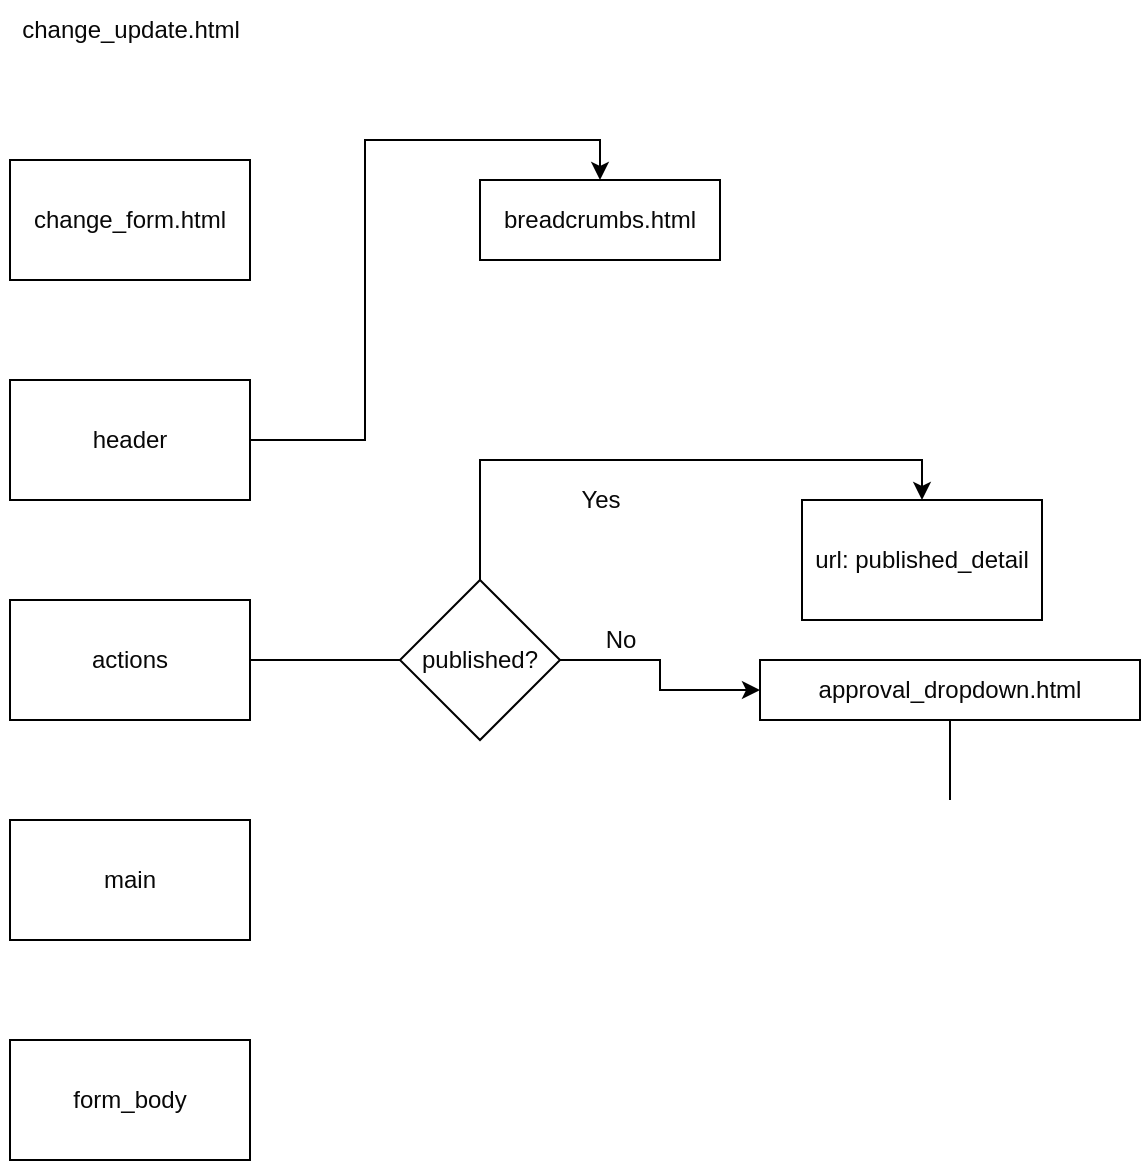 <mxfile version="20.8.20" type="device"><diagram name="Page-1" id="0miEor8y3f9u0tkedPgm"><mxGraphModel dx="1114" dy="859" grid="1" gridSize="10" guides="1" tooltips="1" connect="1" arrows="1" fold="1" page="1" pageScale="1" pageWidth="4681" pageHeight="3300" math="0" shadow="0"><root><mxCell id="0"/><mxCell id="1" parent="0"/><mxCell id="K5UDRi0x67uJkAYLCfCc-1" value="change_form.html" style="rounded=0;whiteSpace=wrap;html=1;labelBackgroundColor=#ffffff;labelBorderColor=none;fontColor=#080808;" vertex="1" parent="1"><mxGeometry x="955" y="120" width="120" height="60" as="geometry"/></mxCell><mxCell id="K5UDRi0x67uJkAYLCfCc-2" value="change_update.html" style="text;html=1;align=center;verticalAlign=middle;resizable=0;points=[];autosize=1;strokeColor=none;fillColor=none;fontColor=#080808;" vertex="1" parent="1"><mxGeometry x="950" y="40" width="130" height="30" as="geometry"/></mxCell><mxCell id="K5UDRi0x67uJkAYLCfCc-3" style="edgeStyle=orthogonalEdgeStyle;rounded=0;orthogonalLoop=1;jettySize=auto;html=1;exitX=1;exitY=0.5;exitDx=0;exitDy=0;entryX=0.5;entryY=0;entryDx=0;entryDy=0;fontColor=#080808;" edge="1" parent="1" source="K5UDRi0x67uJkAYLCfCc-4" target="K5UDRi0x67uJkAYLCfCc-8"><mxGeometry relative="1" as="geometry"/></mxCell><mxCell id="K5UDRi0x67uJkAYLCfCc-4" value="header" style="rounded=0;whiteSpace=wrap;html=1;labelBackgroundColor=#ffffff;labelBorderColor=none;fontColor=#080808;" vertex="1" parent="1"><mxGeometry x="955" y="230" width="120" height="60" as="geometry"/></mxCell><mxCell id="K5UDRi0x67uJkAYLCfCc-5" value="actions" style="rounded=0;whiteSpace=wrap;html=1;labelBackgroundColor=#ffffff;labelBorderColor=none;fontColor=#080808;" vertex="1" parent="1"><mxGeometry x="955" y="340" width="120" height="60" as="geometry"/></mxCell><mxCell id="K5UDRi0x67uJkAYLCfCc-6" value="main" style="rounded=0;whiteSpace=wrap;html=1;labelBackgroundColor=#ffffff;labelBorderColor=none;fontColor=#080808;" vertex="1" parent="1"><mxGeometry x="955" y="450" width="120" height="60" as="geometry"/></mxCell><mxCell id="K5UDRi0x67uJkAYLCfCc-7" value="form_body" style="rounded=0;whiteSpace=wrap;html=1;labelBackgroundColor=#ffffff;labelBorderColor=none;fontColor=#080808;" vertex="1" parent="1"><mxGeometry x="955" y="560" width="120" height="60" as="geometry"/></mxCell><mxCell id="K5UDRi0x67uJkAYLCfCc-8" value="breadcrumbs.html" style="rounded=0;whiteSpace=wrap;html=1;labelBackgroundColor=#ffffff;labelBorderColor=none;fontColor=#080808;" vertex="1" parent="1"><mxGeometry x="1190" y="130" width="120" height="40" as="geometry"/></mxCell><mxCell id="K5UDRi0x67uJkAYLCfCc-9" style="edgeStyle=orthogonalEdgeStyle;rounded=0;orthogonalLoop=1;jettySize=auto;html=1;exitX=1;exitY=0.5;exitDx=0;exitDy=0;fontColor=#080808;entryX=0;entryY=0.5;entryDx=0;entryDy=0;" edge="1" parent="1" source="K5UDRi0x67uJkAYLCfCc-11" target="K5UDRi0x67uJkAYLCfCc-16"><mxGeometry relative="1" as="geometry"><mxPoint x="1330" y="370" as="targetPoint"/></mxGeometry></mxCell><mxCell id="K5UDRi0x67uJkAYLCfCc-10" style="edgeStyle=orthogonalEdgeStyle;rounded=0;orthogonalLoop=1;jettySize=auto;html=1;exitX=0.5;exitY=0;exitDx=0;exitDy=0;fontColor=#080808;entryX=0.5;entryY=0;entryDx=0;entryDy=0;" edge="1" parent="1" source="K5UDRi0x67uJkAYLCfCc-11" target="K5UDRi0x67uJkAYLCfCc-15"><mxGeometry relative="1" as="geometry"><mxPoint x="1350" y="330" as="targetPoint"/></mxGeometry></mxCell><mxCell id="K5UDRi0x67uJkAYLCfCc-11" value="published?" style="rhombus;whiteSpace=wrap;html=1;labelBackgroundColor=#ffffff;labelBorderColor=none;fontColor=#080808;" vertex="1" parent="1"><mxGeometry x="1150" y="330" width="80" height="80" as="geometry"/></mxCell><mxCell id="K5UDRi0x67uJkAYLCfCc-12" value="Yes" style="text;html=1;align=center;verticalAlign=middle;resizable=0;points=[];autosize=1;strokeColor=none;fillColor=none;fontColor=#080808;" vertex="1" parent="1"><mxGeometry x="1230" y="275" width="40" height="30" as="geometry"/></mxCell><mxCell id="K5UDRi0x67uJkAYLCfCc-13" value="No" style="text;html=1;align=center;verticalAlign=middle;resizable=0;points=[];autosize=1;strokeColor=none;fillColor=none;fontColor=#080808;" vertex="1" parent="1"><mxGeometry x="1240" y="345" width="40" height="30" as="geometry"/></mxCell><mxCell id="K5UDRi0x67uJkAYLCfCc-14" value="" style="endArrow=none;html=1;rounded=0;fontColor=#080808;exitX=1;exitY=0.5;exitDx=0;exitDy=0;entryX=0;entryY=0.5;entryDx=0;entryDy=0;" edge="1" parent="1" source="K5UDRi0x67uJkAYLCfCc-5" target="K5UDRi0x67uJkAYLCfCc-11"><mxGeometry width="50" height="50" relative="1" as="geometry"><mxPoint x="1050" y="360" as="sourcePoint"/><mxPoint x="1100" y="310" as="targetPoint"/></mxGeometry></mxCell><mxCell id="K5UDRi0x67uJkAYLCfCc-15" value="url: published_detail" style="rounded=0;whiteSpace=wrap;html=1;labelBackgroundColor=#ffffff;labelBorderColor=none;fontColor=#080808;" vertex="1" parent="1"><mxGeometry x="1351" y="290" width="120" height="60" as="geometry"/></mxCell><mxCell id="K5UDRi0x67uJkAYLCfCc-16" value="approval_dropdown.html" style="rounded=0;whiteSpace=wrap;html=1;labelBackgroundColor=#ffffff;labelBorderColor=none;fontColor=#080808;" vertex="1" parent="1"><mxGeometry x="1330" y="370" width="190" height="30" as="geometry"/></mxCell><mxCell id="K5UDRi0x67uJkAYLCfCc-17" value="" style="endArrow=none;html=1;rounded=0;fontColor=#080808;entryX=0.5;entryY=1;entryDx=0;entryDy=0;" edge="1" parent="1" target="K5UDRi0x67uJkAYLCfCc-16"><mxGeometry width="50" height="50" relative="1" as="geometry"><mxPoint x="1425" y="440" as="sourcePoint"/><mxPoint x="1100" y="310" as="targetPoint"/></mxGeometry></mxCell></root></mxGraphModel></diagram></mxfile>
